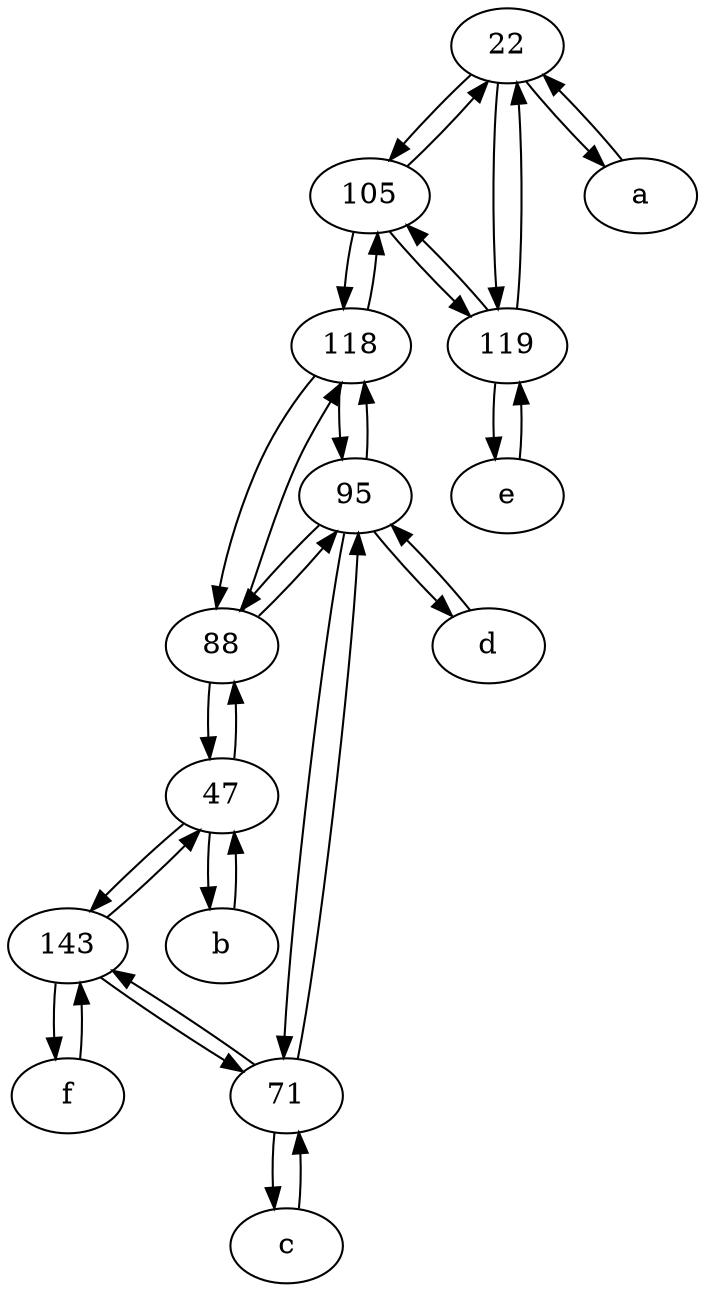 digraph  {
	22;
	47;
	118;
	e [pos="30,50!"];
	105;
	143;
	c [pos="20,10!"];
	71;
	119;
	d [pos="20,30!"];
	f [pos="15,45!"];
	88;
	95;
	a [pos="40,10!"];
	b [pos="50,20!"];
	88 -> 95;
	143 -> 71;
	d -> 95;
	95 -> 118;
	e -> 119;
	118 -> 105;
	22 -> 119;
	105 -> 118;
	47 -> b;
	119 -> 105;
	119 -> 22;
	22 -> 105;
	b -> 47;
	118 -> 95;
	47 -> 88;
	118 -> 88;
	143 -> f;
	105 -> 22;
	71 -> 95;
	105 -> 119;
	22 -> a;
	119 -> e;
	143 -> 47;
	f -> 143;
	a -> 22;
	47 -> 143;
	71 -> 143;
	95 -> 88;
	95 -> d;
	71 -> c;
	c -> 71;
	88 -> 47;
	88 -> 118;
	95 -> 71;

	}